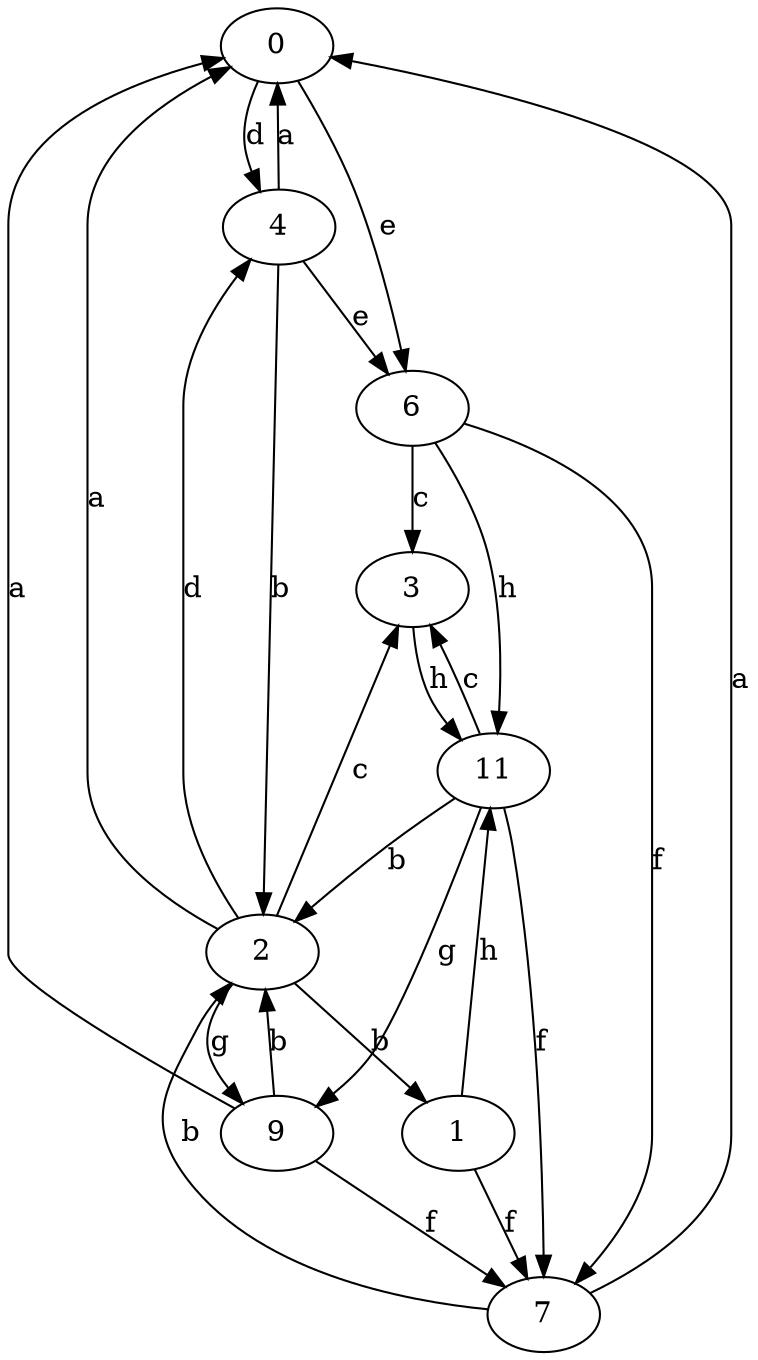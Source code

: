 strict digraph  {
0;
1;
2;
3;
4;
6;
7;
9;
11;
0 -> 4  [label=d];
0 -> 6  [label=e];
1 -> 7  [label=f];
1 -> 11  [label=h];
2 -> 0  [label=a];
2 -> 1  [label=b];
2 -> 3  [label=c];
2 -> 4  [label=d];
2 -> 9  [label=g];
3 -> 11  [label=h];
4 -> 0  [label=a];
4 -> 2  [label=b];
4 -> 6  [label=e];
6 -> 3  [label=c];
6 -> 7  [label=f];
6 -> 11  [label=h];
7 -> 0  [label=a];
7 -> 2  [label=b];
9 -> 0  [label=a];
9 -> 2  [label=b];
9 -> 7  [label=f];
11 -> 2  [label=b];
11 -> 3  [label=c];
11 -> 7  [label=f];
11 -> 9  [label=g];
}
